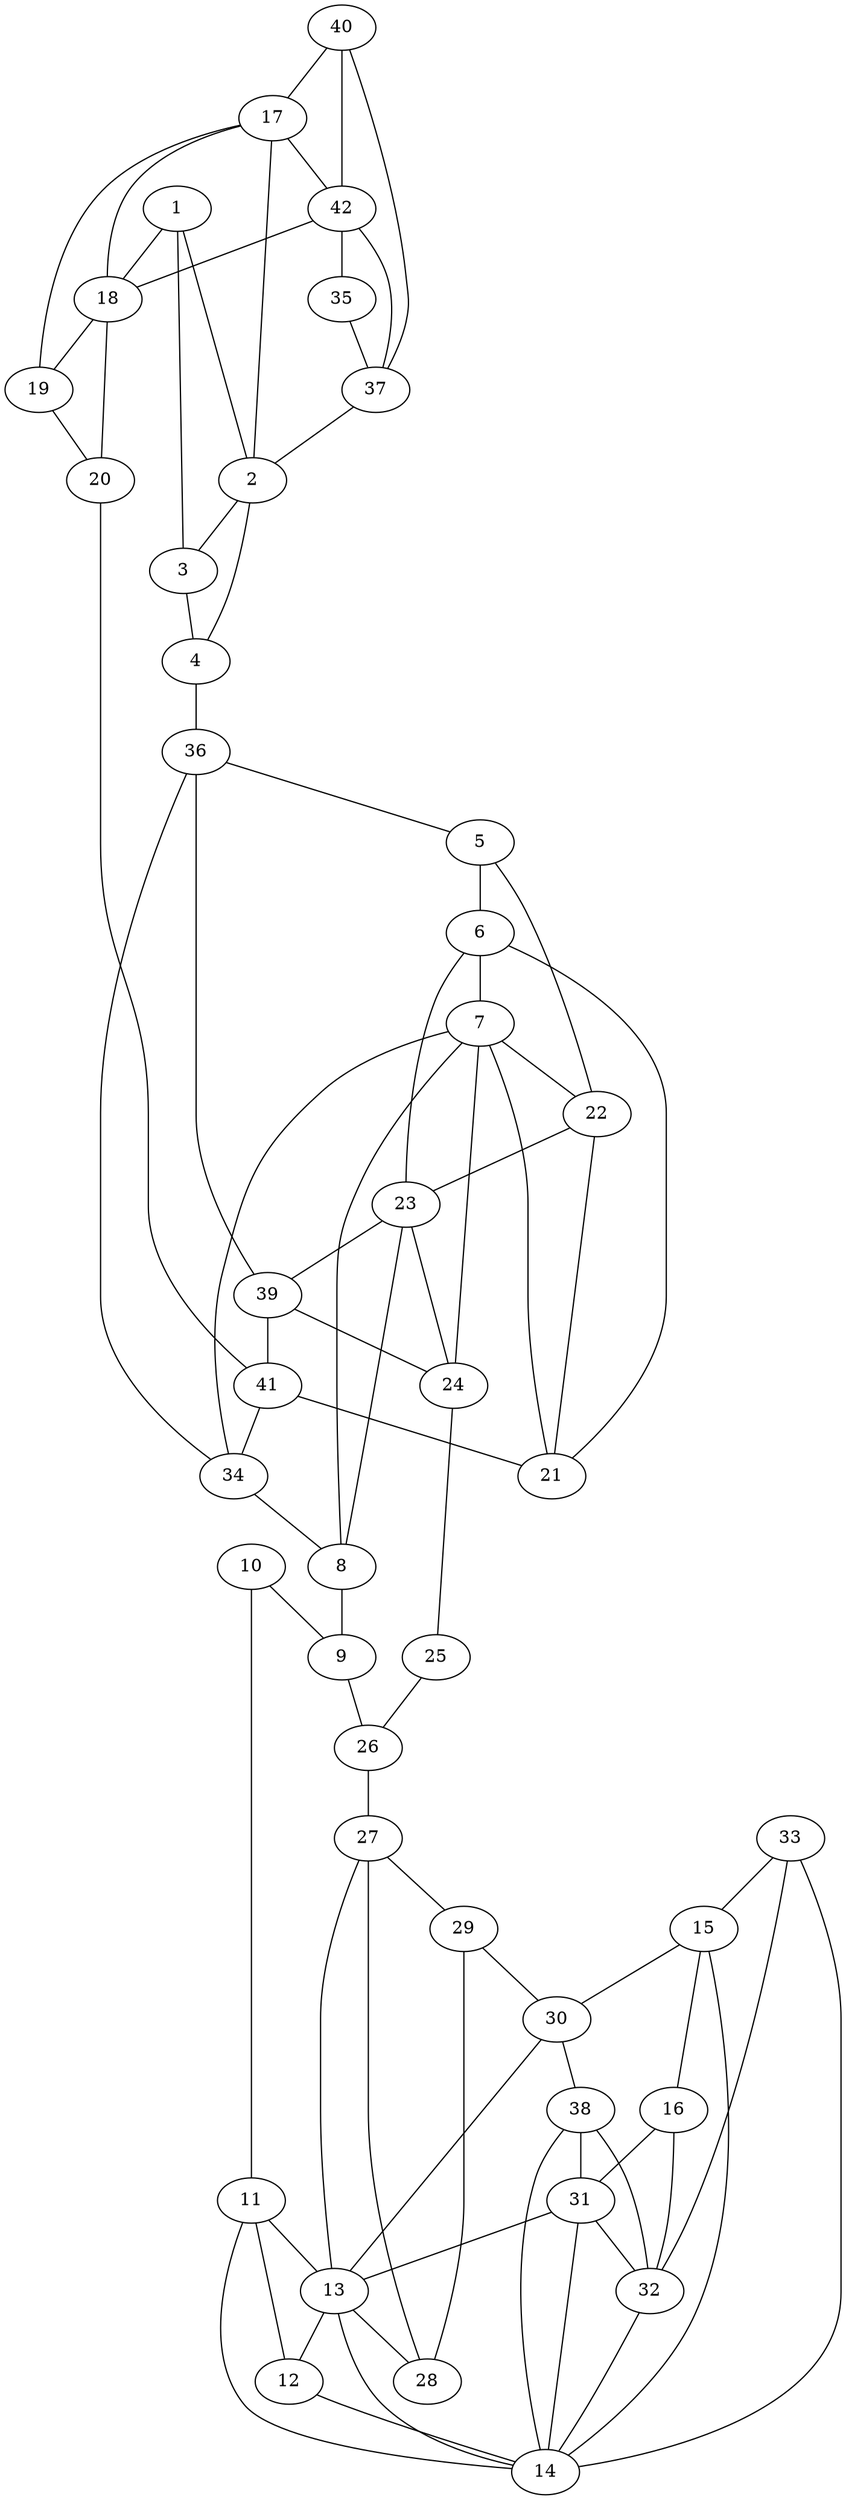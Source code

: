 graph pdb1ki8 {
	1	 [aaLength=8,
		sequence=LDQGEISA,
		type=0];
	2	 [aaLength=5,
		sequence=MPYAV,
		type=0];
	1 -- 2	 [distance0="30.79464",
		frequency=1,
		type0=1];
	3	 [aaLength=13,
		sequence=PHIGGEAGSSHAP,
		type=0];
	1 -- 3	 [distance0="43.37523",
		frequency=1,
		type0=2];
	18	 [aaLength=5,
		sequence=MPYAV,
		type=0];
	1 -- 18	 [distance0="49.86094",
		frequency=1,
		type0=3];
	2 -- 3	 [distance0="12.94139",
		distance1="6.0",
		frequency=2,
		type0=1,
		type1=4];
	4	 [aaLength=29,
		sequence=LIFDRHPIAALLCYPAARYLMGSMTPQAV,
		type=0];
	2 -- 4	 [distance0="29.58502",
		frequency=1,
		type0=2];
	3 -- 4	 [distance0="20.64568",
		distance1="5.0",
		frequency=2,
		type0=2,
		type1=4];
	36	 [aaLength=6,
		sequence=NIVLGA,
		type=1];
	4 -- 36	 [distance0="14.0",
		frequency=1,
		type0=4];
	5	 [aaLength=5,
		sequence=EDRHI,
		type=0];
	6	 [aaLength=8,
		sequence=RLAKRQRP,
		type=0];
	5 -- 6	 [distance0="8.451724",
		distance1="1.0",
		frequency=2,
		type0=1,
		type1=4];
	22	 [aaLength=8,
		sequence=RLAKRQRP,
		type=0];
	5 -- 22	 [distance0="21.82992",
		frequency=1,
		type0=2];
	7	 [aaLength=9,
		sequence=LAMLAAIRR,
		type=0];
	6 -- 7	 [distance0="15.17087",
		distance1="5.0",
		frequency=2,
		type0=2,
		type1=4];
	7 -- 22	 [distance0="19.26351",
		frequency=1,
		type0=3];
	34	 [aaLength=6,
		sequence=RYLQCG,
		type=1];
	7 -- 34	 [distance0="9.0",
		frequency=1,
		type0=4];
	8	 [aaLength=9,
		sequence=WREDWGQLS,
		type=0];
	8 -- 7	 [distance0="37.49872",
		frequency=1,
		type0=3];
	9	 [aaLength=22,
		sequence=PQSNAGPRPHIGDTLFTLFRAP,
		type=0];
	8 -- 9	 [distance0="23.8655",
		distance1="10.0",
		frequency=2,
		type0=1,
		type1=4];
	23	 [aaLength=10,
		sequence=LAMLAAIRRV,
		type=0];
	8 -- 23	 [distance0="34.08972",
		frequency=1,
		type0=2];
	26	 [aaLength=7,
		sequence=PNGDLYN,
		type=0];
	9 -- 26	 [distance0="31.06354",
		frequency=1,
		type0=3];
	10	 [aaLength=4,
		sequence=PNGD,
		type=0];
	10 -- 9	 [distance0="33.89448",
		frequency=1,
		type0=3];
	11	 [aaLength=3,
		sequence=YDQ,
		type=0];
	10 -- 11	 [distance0="30.72573",
		distance1="25.0",
		frequency=2,
		type0=2,
		type1=4];
	13	 [aaLength=3,
		sequence=LLQ,
		type=0];
	11 -- 13	 [distance0="20.98824",
		frequency=1,
		type0=2];
	12	 [aaLength=5,
		sequence=PAGCR,
		type=0];
	11 -- 12	 [distance0="6.090543",
		distance1="1.0",
		frequency=2,
		type0=1,
		type1=4];
	14	 [aaLength=14,
		sequence=HVTTPGSIPTICDL,
		type=0];
	11 -- 14	 [distance0="23.0779",
		frequency=1,
		type0=3];
	12 -- 14	 [distance0="18.55302",
		frequency=1,
		type0=3];
	13 -- 12	 [distance0="15.14127",
		frequency=1,
		type0=1];
	28	 [aaLength=5,
		sequence=PAGCR,
		type=0];
	13 -- 28	 [distance0="15.99574",
		frequency=1,
		type0=2];
	14 -- 13	 [distance0="16.34071",
		frequency=1,
		type0=2];
	15	 [aaLength=14,
		sequence=vanDerWaals,
		type=0];
	15 -- 14	 [distance0="42.85423",
		frequency=1,
		type0=3];
	16	 [aaLength=16,
		sequence=vanDerWaals,
		type=0];
	15 -- 16	 [distance0="29.61869",
		distance1="0.0",
		frequency=2,
		type0=1,
		type1=4];
	30	 [aaLength=16,
		sequence=HVTTPGSIPTICDLAR,
		type=0];
	15 -- 30	 [distance0="39.51261",
		frequency=1,
		type0=2];
	31	 [aaLength=14,
		sequence=vanDerWaals,
		type=0];
	16 -- 31	 [distance0="51.78242",
		frequency=1,
		type0=3];
	32	 [aaLength=18,
		sequence=vanDerWaals,
		type=0];
	16 -- 32	 [distance0="38.53637",
		frequency=1,
		type0=2];
	17	 [aaLength=10,
		sequence=LDQGEISAGD,
		type=0];
	17 -- 2	 [distance0="47.79819",
		frequency=1,
		type0=3];
	17 -- 18	 [distance0="25.8871",
		frequency=1,
		type0=1];
	19	 [aaLength=14,
		sequence=PHIGGEAGSSHAPP,
		type=0];
	17 -- 19	 [distance0="42.48994",
		frequency=1,
		type0=2];
	42	 [aaLength=4,
		sequence=SAQI,
		type=1];
	17 -- 42	 [distance0="6.0",
		frequency=1,
		type0=4];
	18 -- 19	 [distance0="21.23564",
		distance1="6.0",
		frequency=2,
		type0=1,
		type1=4];
	20	 [aaLength=29,
		sequence=LIFDRHPIAALLCYPAARYLMGSMTPQAV,
		type=0];
	18 -- 20	 [distance0="29.49194",
		frequency=1,
		type0=3];
	19 -- 20	 [distance0="23.50332",
		distance1="4.0",
		frequency=2,
		type0=2,
		type1=4];
	41	 [aaLength=6,
		sequence=NIVLGA,
		type=1];
	20 -- 41	 [distance0="14.0",
		frequency=1,
		type0=4];
	21	 [aaLength=5,
		sequence=EDRHI,
		type=0];
	21 -- 6	 [distance0="17.50679",
		frequency=1,
		type0=2];
	21 -- 7	 [distance0="21.69753",
		frequency=1,
		type0=3];
	21 -- 22	 [distance0="10.98687",
		distance1="1.0",
		frequency=2,
		type0=1,
		type1=4];
	22 -- 23	 [distance0="15.61782",
		distance1="5.0",
		frequency=2,
		type0=2,
		type1=4];
	23 -- 6	 [distance0="15.5247",
		frequency=1,
		type0=2];
	39	 [aaLength=6,
		sequence=RYLQCG,
		type=1];
	23 -- 39	 [distance0="8.0",
		frequency=1,
		type0=4];
	24	 [aaLength=10,
		sequence=WREDWGQLSG,
		type=0];
	24 -- 7	 [distance0="39.79297",
		frequency=1,
		type0=3];
	24 -- 23	 [distance0="38.87308",
		frequency=1,
		type0=2];
	25	 [aaLength=23,
		sequence=PQSNAGPRPHIGDTLFTLFRAPE,
		type=0];
	24 -- 25	 [distance0="23.92436",
		distance1="9.0",
		frequency=2,
		type0=1,
		type1=4];
	25 -- 26	 [distance0="31.00723",
		distance1="3.0",
		frequency=2,
		type0=3,
		type1=4];
	27	 [aaLength=3,
		sequence=YDQ,
		type=0];
	26 -- 27	 [distance0="30.23371",
		distance1="22.0",
		frequency=2,
		type0=2,
		type1=4];
	27 -- 13	 [distance0="17.41419",
		frequency=1,
		type0=3];
	29	 [aaLength=3,
		sequence=LLQ,
		type=0];
	27 -- 29	 [distance0="16.58649",
		frequency=1,
		type0=2];
	27 -- 28	 [distance0="4.475293",
		distance1="1.0",
		frequency=2,
		type0=1,
		type1=4];
	29 -- 28	 [distance0="12.70495",
		frequency=1,
		type0=1];
	29 -- 30	 [distance0="20.3817",
		distance1="8.0",
		frequency=2,
		type0=3,
		type1=4];
	30 -- 13	 [distance0="17.22453",
		frequency=1,
		type0=2];
	38	 [aaLength=6,
		sequence=FAREMG,
		type=1];
	30 -- 38	 [distance0="1.0",
		frequency=1,
		type0=4];
	31 -- 13	 [distance0="43.21509",
		frequency=1,
		type0=3];
	31 -- 14	 [distance0="38.13635",
		frequency=1,
		type0=2];
	31 -- 32	 [distance0="27.72213",
		distance1="0.0",
		frequency=2,
		type0=1,
		type1=4];
	32 -- 14	 [distance0="51.67964",
		frequency=1,
		type0=3];
	33	 [aaLength=6,
		sequence=FAREMG,
		type=1];
	33 -- 14	 [distance0="79.87557",
		frequency=1,
		type0=2];
	33 -- 15	 [distance0="3.0",
		frequency=1,
		type0=4];
	33 -- 32	 [distance0="80.0947",
		frequency=1,
		type0=3];
	34 -- 8	 [distance0="2.0",
		frequency=1,
		type0=4];
	34 -- 36	 [distance0="45.0",
		frequency=1,
		type0=2];
	35	 [aaLength=6,
		sequence=SETIAN,
		type=1];
	37	 [aaLength=4,
		sequence=SAQI,
		type=1];
	35 -- 37	 [distance0="29.0",
		distance1="23.0",
		frequency=2,
		type0=2,
		type1=4];
	36 -- 5	 [distance0="2.0",
		frequency=1,
		type0=4];
	37 -- 2	 [distance0="3.0",
		frequency=1,
		type0=4];
	37 -- 42	 [distance0="0.0",
		frequency=1,
		type0=1];
	38 -- 14	 [distance0="79.87557",
		frequency=1,
		type0=2];
	38 -- 31	 [distance0="3.0",
		frequency=1,
		type0=4];
	38 -- 32	 [distance0="80.0947",
		frequency=1,
		type0=3];
	39 -- 24	 [distance0="2.0",
		frequency=1,
		type0=4];
	39 -- 36	 [distance0="45.0",
		frequency=1,
		type0=2];
	39 -- 41	 [distance0="45.0",
		frequency=1,
		type0=3];
	40	 [aaLength=7,
		sequence=SETIANI,
		type=1];
	40 -- 17	 [distance0="6.0",
		frequency=1,
		type0=4];
	40 -- 37	 [distance0="29.0",
		frequency=1,
		type0=2];
	40 -- 42	 [distance0="29.0",
		frequency=1,
		type0=3];
	41 -- 21	 [distance0="2.0",
		frequency=1,
		type0=4];
	41 -- 34	 [distance0="45.0",
		frequency=1,
		type0=2];
	42 -- 18	 [distance0="3.0",
		frequency=1,
		type0=4];
	42 -- 35	 [distance0="29.0",
		frequency=1,
		type0=2];
}
